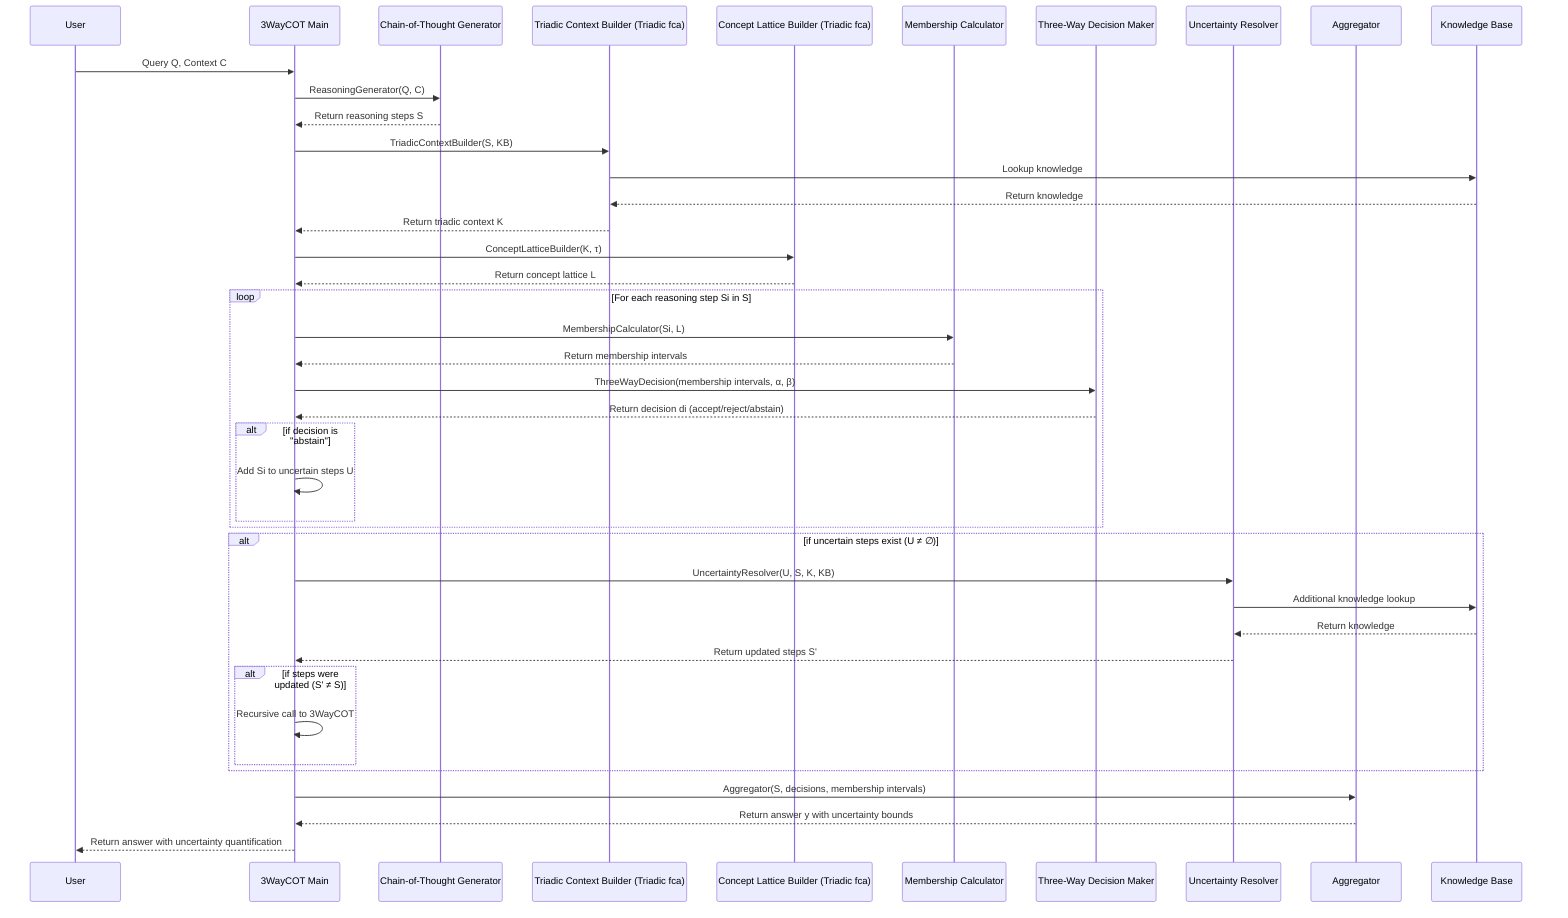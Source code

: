 sequenceDiagram
    participant User
    participant Main as 3WayCOT Main
    participant CoT as Chain-of-Thought Generator
    participant TCB as Triadic Context Builder (Triadic fca)
    participant CLB as Concept Lattice Builder (Triadic fca)
    participant MC as Membership Calculator
    participant TWD as Three-Way Decision Maker
    participant UR as Uncertainty Resolver
    participant Agg as Aggregator
    participant KB as Knowledge Base

    User->>Main: Query Q, Context C
    
    Main->>CoT: ReasoningGenerator(Q, C)
    CoT-->>Main: Return reasoning steps S
    
    Main->>TCB: TriadicContextBuilder(S, KB)
    TCB->>KB: Lookup knowledge
    KB-->>TCB: Return knowledge
    TCB-->>Main: Return triadic context K
    
    Main->>CLB: ConceptLatticeBuilder(K, τ)
    CLB-->>Main: Return concept lattice L
    
    loop For each reasoning step Si in S
        Main->>MC: MembershipCalculator(Si, L)
        MC-->>Main: Return membership intervals
        
        Main->>TWD: ThreeWayDecision(membership intervals, α, β)
        TWD-->>Main: Return decision di (accept/reject/abstain)
        
        alt if decision is "abstain"
            Main->>Main: Add Si to uncertain steps U
        end
    end
    
    alt if uncertain steps exist (U ≠ ∅)
        Main->>UR: UncertaintyResolver(U, S, K, KB)
        UR->>KB: Additional knowledge lookup
        KB-->>UR: Return knowledge
        UR-->>Main: Return updated steps S'
        
        alt if steps were updated (S' ≠ S)
            Main->>Main: Recursive call to 3WayCOT
        end
    end
    
    Main->>Agg: Aggregator(S, decisions, membership intervals)
    Agg-->>Main: Return answer y with uncertainty bounds
    
    Main-->>User: Return answer with uncertainty quantification